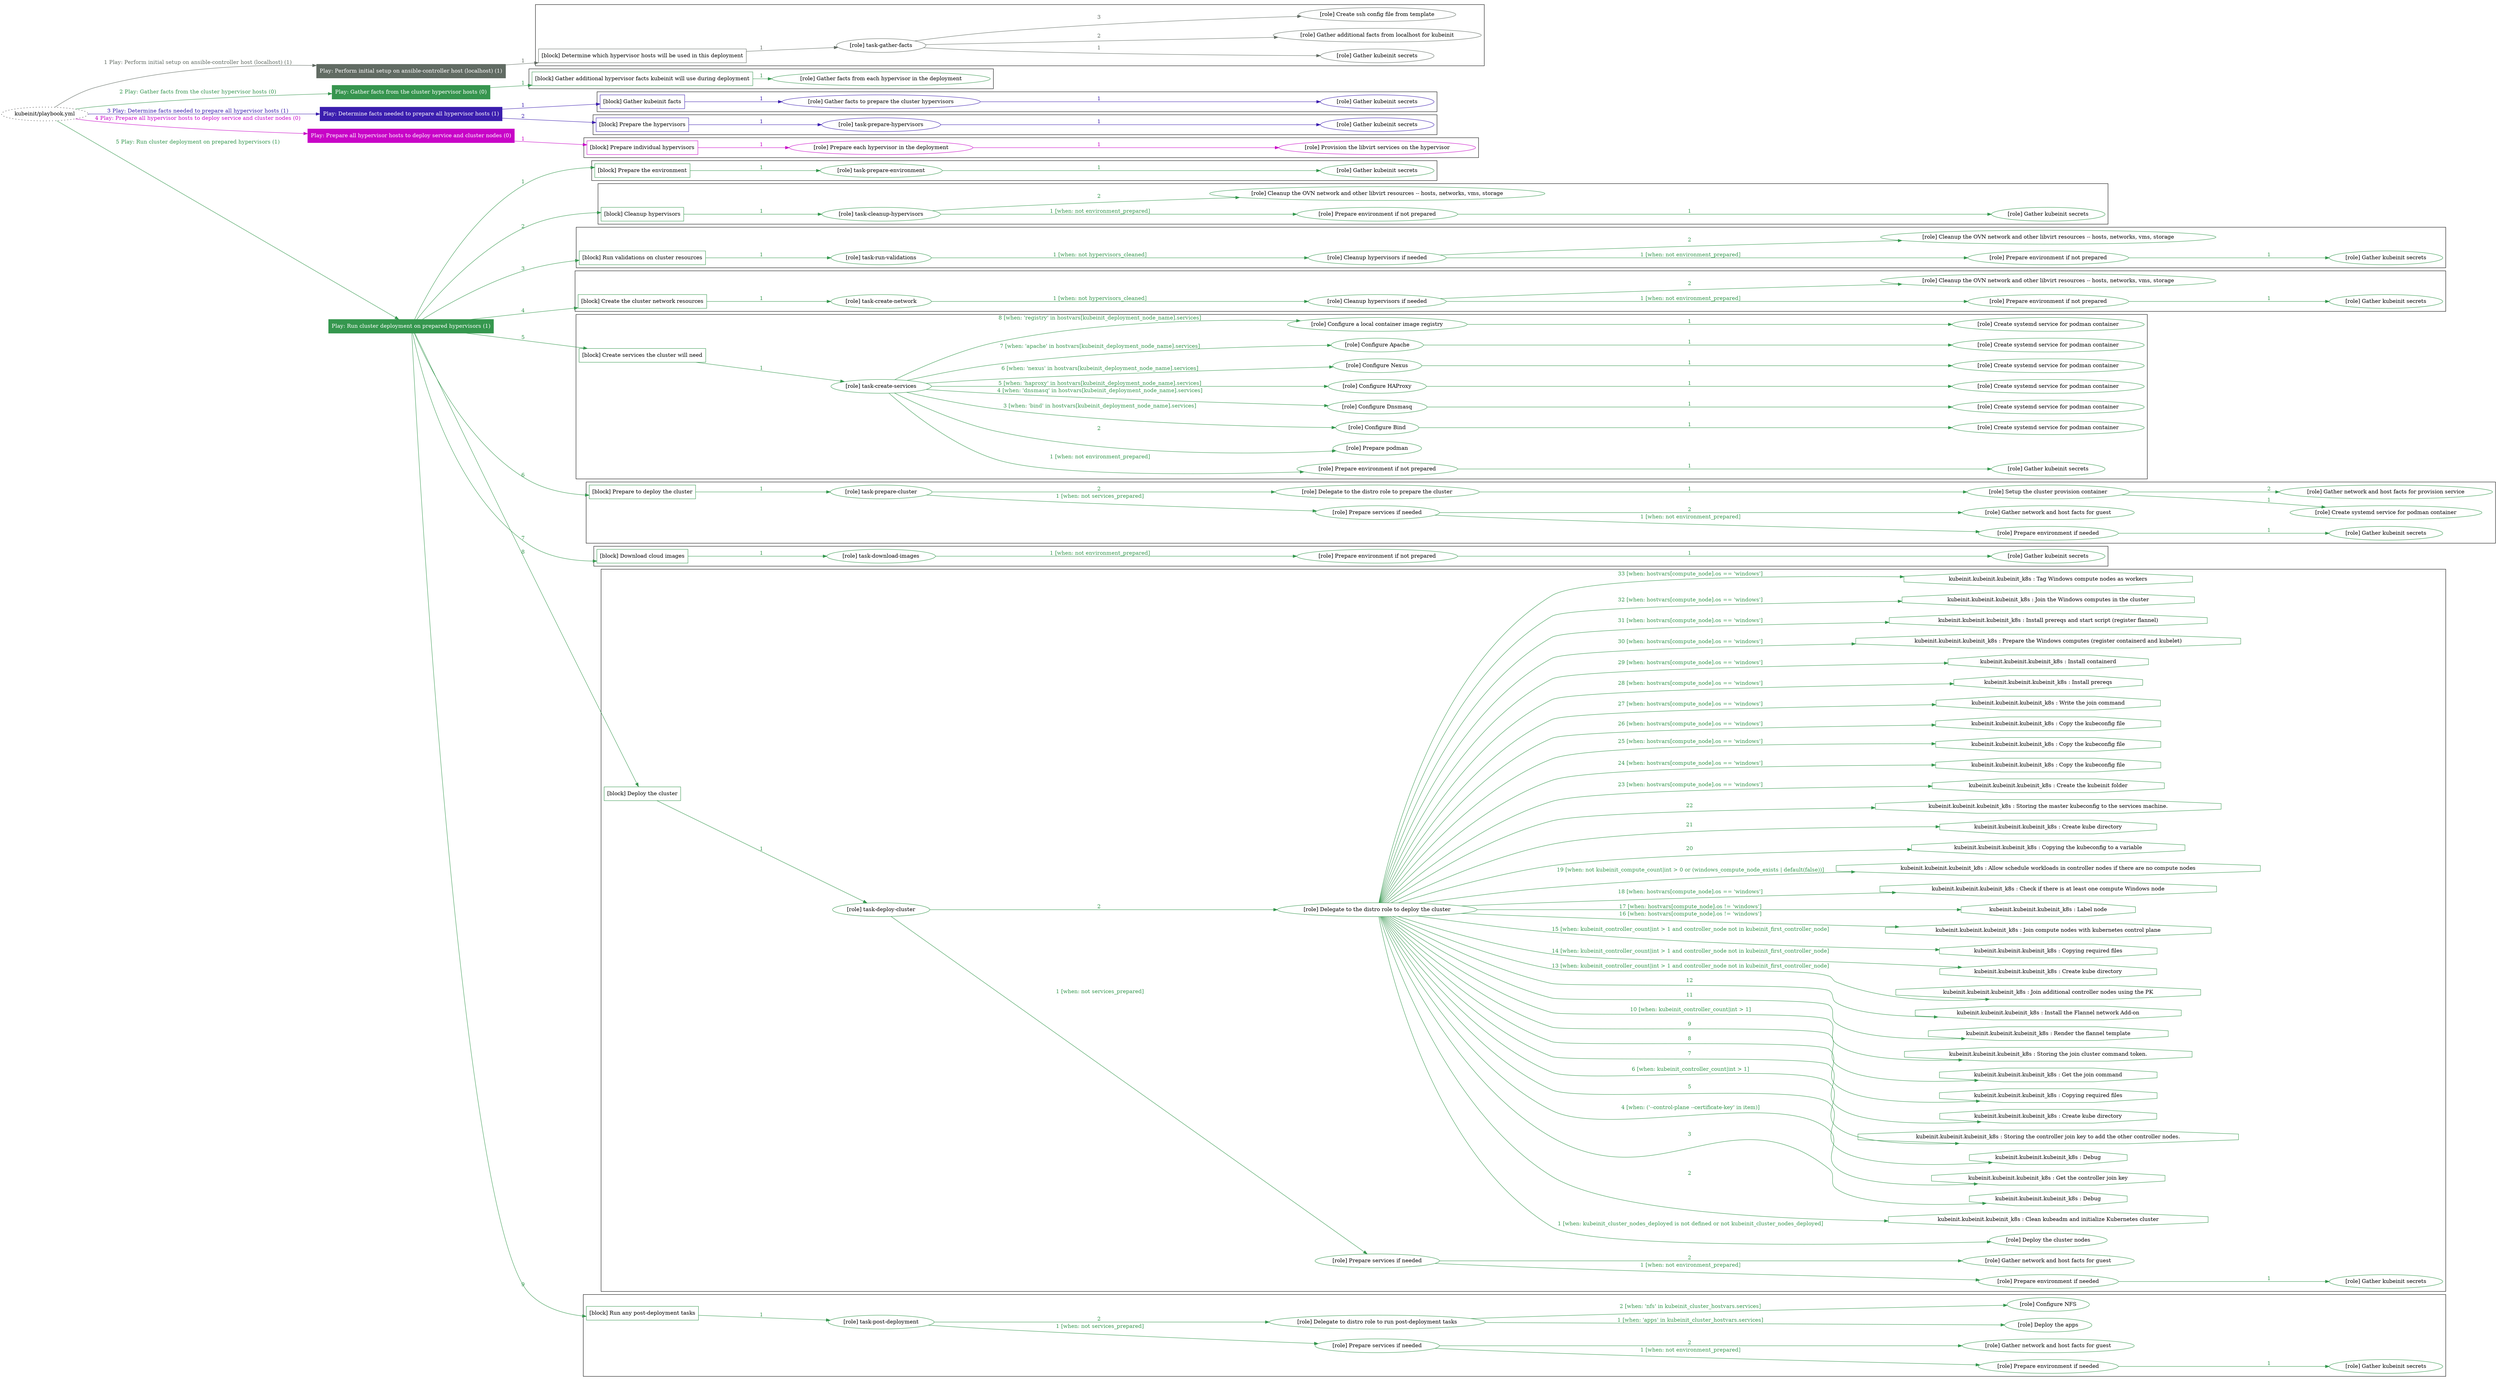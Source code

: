 digraph {
	graph [concentrate=true ordering=in rankdir=LR ratio=fill]
	edge [esep=5 sep=10]
	"kubeinit/playbook.yml" [URL="/home/runner/work/kubeinit/kubeinit/kubeinit/playbook.yml" id=playbook_f1e54c16 style=dotted]
	"kubeinit/playbook.yml" -> play_49fc3f76 [label="1 Play: Perform initial setup on ansible-controller host (localhost) (1)" color="#616b63" fontcolor="#616b63" id=edge_play_49fc3f76 labeltooltip="1 Play: Perform initial setup on ansible-controller host (localhost) (1)" tooltip="1 Play: Perform initial setup on ansible-controller host (localhost) (1)"]
	subgraph "Play: Perform initial setup on ansible-controller host (localhost) (1)" {
		play_49fc3f76 [label="Play: Perform initial setup on ansible-controller host (localhost) (1)" URL="/home/runner/work/kubeinit/kubeinit/kubeinit/playbook.yml" color="#616b63" fontcolor="#ffffff" id=play_49fc3f76 shape=box style=filled tooltip=localhost]
		play_49fc3f76 -> block_e963d283 [label=1 color="#616b63" fontcolor="#616b63" id=edge_block_e963d283 labeltooltip=1 tooltip=1]
		subgraph cluster_block_e963d283 {
			block_e963d283 [label="[block] Determine which hypervisor hosts will be used in this deployment" URL="/home/runner/work/kubeinit/kubeinit/kubeinit/playbook.yml" color="#616b63" id=block_e963d283 labeltooltip="Determine which hypervisor hosts will be used in this deployment" shape=box tooltip="Determine which hypervisor hosts will be used in this deployment"]
			block_e963d283 -> role_4a2a8f5f [label="1 " color="#616b63" fontcolor="#616b63" id=edge_role_4a2a8f5f labeltooltip="1 " tooltip="1 "]
			subgraph "task-gather-facts" {
				role_4a2a8f5f [label="[role] task-gather-facts" URL="/home/runner/work/kubeinit/kubeinit/kubeinit/playbook.yml" color="#616b63" id=role_4a2a8f5f tooltip="task-gather-facts"]
				role_4a2a8f5f -> role_13080d02 [label="1 " color="#616b63" fontcolor="#616b63" id=edge_role_13080d02 labeltooltip="1 " tooltip="1 "]
				subgraph "Gather kubeinit secrets" {
					role_13080d02 [label="[role] Gather kubeinit secrets" URL="/home/runner/.ansible/collections/ansible_collections/kubeinit/kubeinit/roles/kubeinit_prepare/tasks/build_hypervisors_group.yml" color="#616b63" id=role_13080d02 tooltip="Gather kubeinit secrets"]
				}
				role_4a2a8f5f -> role_13572a04 [label="2 " color="#616b63" fontcolor="#616b63" id=edge_role_13572a04 labeltooltip="2 " tooltip="2 "]
				subgraph "Gather additional facts from localhost for kubeinit" {
					role_13572a04 [label="[role] Gather additional facts from localhost for kubeinit" URL="/home/runner/.ansible/collections/ansible_collections/kubeinit/kubeinit/roles/kubeinit_prepare/tasks/build_hypervisors_group.yml" color="#616b63" id=role_13572a04 tooltip="Gather additional facts from localhost for kubeinit"]
				}
				role_4a2a8f5f -> role_537b5398 [label="3 " color="#616b63" fontcolor="#616b63" id=edge_role_537b5398 labeltooltip="3 " tooltip="3 "]
				subgraph "Create ssh config file from template" {
					role_537b5398 [label="[role] Create ssh config file from template" URL="/home/runner/.ansible/collections/ansible_collections/kubeinit/kubeinit/roles/kubeinit_prepare/tasks/build_hypervisors_group.yml" color="#616b63" id=role_537b5398 tooltip="Create ssh config file from template"]
				}
			}
		}
	}
	"kubeinit/playbook.yml" -> play_cf3715aa [label="2 Play: Gather facts from the cluster hypervisor hosts (0)" color="#37954f" fontcolor="#37954f" id=edge_play_cf3715aa labeltooltip="2 Play: Gather facts from the cluster hypervisor hosts (0)" tooltip="2 Play: Gather facts from the cluster hypervisor hosts (0)"]
	subgraph "Play: Gather facts from the cluster hypervisor hosts (0)" {
		play_cf3715aa [label="Play: Gather facts from the cluster hypervisor hosts (0)" URL="/home/runner/work/kubeinit/kubeinit/kubeinit/playbook.yml" color="#37954f" fontcolor="#ffffff" id=play_cf3715aa shape=box style=filled tooltip="Play: Gather facts from the cluster hypervisor hosts (0)"]
		play_cf3715aa -> block_cb22274d [label=1 color="#37954f" fontcolor="#37954f" id=edge_block_cb22274d labeltooltip=1 tooltip=1]
		subgraph cluster_block_cb22274d {
			block_cb22274d [label="[block] Gather additional hypervisor facts kubeinit will use during deployment" URL="/home/runner/work/kubeinit/kubeinit/kubeinit/playbook.yml" color="#37954f" id=block_cb22274d labeltooltip="Gather additional hypervisor facts kubeinit will use during deployment" shape=box tooltip="Gather additional hypervisor facts kubeinit will use during deployment"]
			block_cb22274d -> role_7e7ba6de [label="1 " color="#37954f" fontcolor="#37954f" id=edge_role_7e7ba6de labeltooltip="1 " tooltip="1 "]
			subgraph "Gather facts from each hypervisor in the deployment" {
				role_7e7ba6de [label="[role] Gather facts from each hypervisor in the deployment" URL="/home/runner/work/kubeinit/kubeinit/kubeinit/playbook.yml" color="#37954f" id=role_7e7ba6de tooltip="Gather facts from each hypervisor in the deployment"]
			}
		}
	}
	"kubeinit/playbook.yml" -> play_28c1bd35 [label="3 Play: Determine facts needed to prepare all hypervisor hosts (1)" color="#3b1eae" fontcolor="#3b1eae" id=edge_play_28c1bd35 labeltooltip="3 Play: Determine facts needed to prepare all hypervisor hosts (1)" tooltip="3 Play: Determine facts needed to prepare all hypervisor hosts (1)"]
	subgraph "Play: Determine facts needed to prepare all hypervisor hosts (1)" {
		play_28c1bd35 [label="Play: Determine facts needed to prepare all hypervisor hosts (1)" URL="/home/runner/work/kubeinit/kubeinit/kubeinit/playbook.yml" color="#3b1eae" fontcolor="#ffffff" id=play_28c1bd35 shape=box style=filled tooltip=localhost]
		play_28c1bd35 -> block_7b9f9b87 [label=1 color="#3b1eae" fontcolor="#3b1eae" id=edge_block_7b9f9b87 labeltooltip=1 tooltip=1]
		subgraph cluster_block_7b9f9b87 {
			block_7b9f9b87 [label="[block] Gather kubeinit facts" URL="/home/runner/work/kubeinit/kubeinit/kubeinit/playbook.yml" color="#3b1eae" id=block_7b9f9b87 labeltooltip="Gather kubeinit facts" shape=box tooltip="Gather kubeinit facts"]
			block_7b9f9b87 -> role_5f400909 [label="1 " color="#3b1eae" fontcolor="#3b1eae" id=edge_role_5f400909 labeltooltip="1 " tooltip="1 "]
			subgraph "Gather facts to prepare the cluster hypervisors" {
				role_5f400909 [label="[role] Gather facts to prepare the cluster hypervisors" URL="/home/runner/work/kubeinit/kubeinit/kubeinit/playbook.yml" color="#3b1eae" id=role_5f400909 tooltip="Gather facts to prepare the cluster hypervisors"]
				role_5f400909 -> role_87f092e5 [label="1 " color="#3b1eae" fontcolor="#3b1eae" id=edge_role_87f092e5 labeltooltip="1 " tooltip="1 "]
				subgraph "Gather kubeinit secrets" {
					role_87f092e5 [label="[role] Gather kubeinit secrets" URL="/home/runner/.ansible/collections/ansible_collections/kubeinit/kubeinit/roles/kubeinit_prepare/tasks/gather_kubeinit_facts.yml" color="#3b1eae" id=role_87f092e5 tooltip="Gather kubeinit secrets"]
				}
			}
		}
		play_28c1bd35 -> block_040f893a [label=2 color="#3b1eae" fontcolor="#3b1eae" id=edge_block_040f893a labeltooltip=2 tooltip=2]
		subgraph cluster_block_040f893a {
			block_040f893a [label="[block] Prepare the hypervisors" URL="/home/runner/work/kubeinit/kubeinit/kubeinit/playbook.yml" color="#3b1eae" id=block_040f893a labeltooltip="Prepare the hypervisors" shape=box tooltip="Prepare the hypervisors"]
			block_040f893a -> role_b1f4f9b4 [label="1 " color="#3b1eae" fontcolor="#3b1eae" id=edge_role_b1f4f9b4 labeltooltip="1 " tooltip="1 "]
			subgraph "task-prepare-hypervisors" {
				role_b1f4f9b4 [label="[role] task-prepare-hypervisors" URL="/home/runner/work/kubeinit/kubeinit/kubeinit/playbook.yml" color="#3b1eae" id=role_b1f4f9b4 tooltip="task-prepare-hypervisors"]
				role_b1f4f9b4 -> role_cacfab18 [label="1 " color="#3b1eae" fontcolor="#3b1eae" id=edge_role_cacfab18 labeltooltip="1 " tooltip="1 "]
				subgraph "Gather kubeinit secrets" {
					role_cacfab18 [label="[role] Gather kubeinit secrets" URL="/home/runner/.ansible/collections/ansible_collections/kubeinit/kubeinit/roles/kubeinit_prepare/tasks/gather_kubeinit_facts.yml" color="#3b1eae" id=role_cacfab18 tooltip="Gather kubeinit secrets"]
				}
			}
		}
	}
	"kubeinit/playbook.yml" -> play_484acde3 [label="4 Play: Prepare all hypervisor hosts to deploy service and cluster nodes (0)" color="#c804c7" fontcolor="#c804c7" id=edge_play_484acde3 labeltooltip="4 Play: Prepare all hypervisor hosts to deploy service and cluster nodes (0)" tooltip="4 Play: Prepare all hypervisor hosts to deploy service and cluster nodes (0)"]
	subgraph "Play: Prepare all hypervisor hosts to deploy service and cluster nodes (0)" {
		play_484acde3 [label="Play: Prepare all hypervisor hosts to deploy service and cluster nodes (0)" URL="/home/runner/work/kubeinit/kubeinit/kubeinit/playbook.yml" color="#c804c7" fontcolor="#ffffff" id=play_484acde3 shape=box style=filled tooltip="Play: Prepare all hypervisor hosts to deploy service and cluster nodes (0)"]
		play_484acde3 -> block_9d12bfce [label=1 color="#c804c7" fontcolor="#c804c7" id=edge_block_9d12bfce labeltooltip=1 tooltip=1]
		subgraph cluster_block_9d12bfce {
			block_9d12bfce [label="[block] Prepare individual hypervisors" URL="/home/runner/work/kubeinit/kubeinit/kubeinit/playbook.yml" color="#c804c7" id=block_9d12bfce labeltooltip="Prepare individual hypervisors" shape=box tooltip="Prepare individual hypervisors"]
			block_9d12bfce -> role_fe3edacf [label="1 " color="#c804c7" fontcolor="#c804c7" id=edge_role_fe3edacf labeltooltip="1 " tooltip="1 "]
			subgraph "Prepare each hypervisor in the deployment" {
				role_fe3edacf [label="[role] Prepare each hypervisor in the deployment" URL="/home/runner/work/kubeinit/kubeinit/kubeinit/playbook.yml" color="#c804c7" id=role_fe3edacf tooltip="Prepare each hypervisor in the deployment"]
				role_fe3edacf -> role_9b3f256e [label="1 " color="#c804c7" fontcolor="#c804c7" id=edge_role_9b3f256e labeltooltip="1 " tooltip="1 "]
				subgraph "Provision the libvirt services on the hypervisor" {
					role_9b3f256e [label="[role] Provision the libvirt services on the hypervisor" URL="/home/runner/.ansible/collections/ansible_collections/kubeinit/kubeinit/roles/kubeinit_prepare/tasks/prepare_hypervisor.yml" color="#c804c7" id=role_9b3f256e tooltip="Provision the libvirt services on the hypervisor"]
				}
			}
		}
	}
	"kubeinit/playbook.yml" -> play_465d6457 [label="5 Play: Run cluster deployment on prepared hypervisors (1)" color="#35974e" fontcolor="#35974e" id=edge_play_465d6457 labeltooltip="5 Play: Run cluster deployment on prepared hypervisors (1)" tooltip="5 Play: Run cluster deployment on prepared hypervisors (1)"]
	subgraph "Play: Run cluster deployment on prepared hypervisors (1)" {
		play_465d6457 [label="Play: Run cluster deployment on prepared hypervisors (1)" URL="/home/runner/work/kubeinit/kubeinit/kubeinit/playbook.yml" color="#35974e" fontcolor="#ffffff" id=play_465d6457 shape=box style=filled tooltip=localhost]
		play_465d6457 -> block_a984fa05 [label=1 color="#35974e" fontcolor="#35974e" id=edge_block_a984fa05 labeltooltip=1 tooltip=1]
		subgraph cluster_block_a984fa05 {
			block_a984fa05 [label="[block] Prepare the environment" URL="/home/runner/work/kubeinit/kubeinit/kubeinit/playbook.yml" color="#35974e" id=block_a984fa05 labeltooltip="Prepare the environment" shape=box tooltip="Prepare the environment"]
			block_a984fa05 -> role_2b31c588 [label="1 " color="#35974e" fontcolor="#35974e" id=edge_role_2b31c588 labeltooltip="1 " tooltip="1 "]
			subgraph "task-prepare-environment" {
				role_2b31c588 [label="[role] task-prepare-environment" URL="/home/runner/work/kubeinit/kubeinit/kubeinit/playbook.yml" color="#35974e" id=role_2b31c588 tooltip="task-prepare-environment"]
				role_2b31c588 -> role_2c5b89f8 [label="1 " color="#35974e" fontcolor="#35974e" id=edge_role_2c5b89f8 labeltooltip="1 " tooltip="1 "]
				subgraph "Gather kubeinit secrets" {
					role_2c5b89f8 [label="[role] Gather kubeinit secrets" URL="/home/runner/.ansible/collections/ansible_collections/kubeinit/kubeinit/roles/kubeinit_prepare/tasks/gather_kubeinit_facts.yml" color="#35974e" id=role_2c5b89f8 tooltip="Gather kubeinit secrets"]
				}
			}
		}
		play_465d6457 -> block_fa5e9e1e [label=2 color="#35974e" fontcolor="#35974e" id=edge_block_fa5e9e1e labeltooltip=2 tooltip=2]
		subgraph cluster_block_fa5e9e1e {
			block_fa5e9e1e [label="[block] Cleanup hypervisors" URL="/home/runner/work/kubeinit/kubeinit/kubeinit/playbook.yml" color="#35974e" id=block_fa5e9e1e labeltooltip="Cleanup hypervisors" shape=box tooltip="Cleanup hypervisors"]
			block_fa5e9e1e -> role_f66c4086 [label="1 " color="#35974e" fontcolor="#35974e" id=edge_role_f66c4086 labeltooltip="1 " tooltip="1 "]
			subgraph "task-cleanup-hypervisors" {
				role_f66c4086 [label="[role] task-cleanup-hypervisors" URL="/home/runner/work/kubeinit/kubeinit/kubeinit/playbook.yml" color="#35974e" id=role_f66c4086 tooltip="task-cleanup-hypervisors"]
				role_f66c4086 -> role_7dfbd0bc [label="1 [when: not environment_prepared]" color="#35974e" fontcolor="#35974e" id=edge_role_7dfbd0bc labeltooltip="1 [when: not environment_prepared]" tooltip="1 [when: not environment_prepared]"]
				subgraph "Prepare environment if not prepared" {
					role_7dfbd0bc [label="[role] Prepare environment if not prepared" URL="/home/runner/.ansible/collections/ansible_collections/kubeinit/kubeinit/roles/kubeinit_prepare/tasks/cleanup_hypervisors.yml" color="#35974e" id=role_7dfbd0bc tooltip="Prepare environment if not prepared"]
					role_7dfbd0bc -> role_79e2b91a [label="1 " color="#35974e" fontcolor="#35974e" id=edge_role_79e2b91a labeltooltip="1 " tooltip="1 "]
					subgraph "Gather kubeinit secrets" {
						role_79e2b91a [label="[role] Gather kubeinit secrets" URL="/home/runner/.ansible/collections/ansible_collections/kubeinit/kubeinit/roles/kubeinit_prepare/tasks/gather_kubeinit_facts.yml" color="#35974e" id=role_79e2b91a tooltip="Gather kubeinit secrets"]
					}
				}
				role_f66c4086 -> role_0e62dff1 [label="2 " color="#35974e" fontcolor="#35974e" id=edge_role_0e62dff1 labeltooltip="2 " tooltip="2 "]
				subgraph "Cleanup the OVN network and other libvirt resources -- hosts, networks, vms, storage" {
					role_0e62dff1 [label="[role] Cleanup the OVN network and other libvirt resources -- hosts, networks, vms, storage" URL="/home/runner/.ansible/collections/ansible_collections/kubeinit/kubeinit/roles/kubeinit_prepare/tasks/cleanup_hypervisors.yml" color="#35974e" id=role_0e62dff1 tooltip="Cleanup the OVN network and other libvirt resources -- hosts, networks, vms, storage"]
				}
			}
		}
		play_465d6457 -> block_8df4c30b [label=3 color="#35974e" fontcolor="#35974e" id=edge_block_8df4c30b labeltooltip=3 tooltip=3]
		subgraph cluster_block_8df4c30b {
			block_8df4c30b [label="[block] Run validations on cluster resources" URL="/home/runner/work/kubeinit/kubeinit/kubeinit/playbook.yml" color="#35974e" id=block_8df4c30b labeltooltip="Run validations on cluster resources" shape=box tooltip="Run validations on cluster resources"]
			block_8df4c30b -> role_af67a5eb [label="1 " color="#35974e" fontcolor="#35974e" id=edge_role_af67a5eb labeltooltip="1 " tooltip="1 "]
			subgraph "task-run-validations" {
				role_af67a5eb [label="[role] task-run-validations" URL="/home/runner/work/kubeinit/kubeinit/kubeinit/playbook.yml" color="#35974e" id=role_af67a5eb tooltip="task-run-validations"]
				role_af67a5eb -> role_772d6545 [label="1 [when: not hypervisors_cleaned]" color="#35974e" fontcolor="#35974e" id=edge_role_772d6545 labeltooltip="1 [when: not hypervisors_cleaned]" tooltip="1 [when: not hypervisors_cleaned]"]
				subgraph "Cleanup hypervisors if needed" {
					role_772d6545 [label="[role] Cleanup hypervisors if needed" URL="/home/runner/.ansible/collections/ansible_collections/kubeinit/kubeinit/roles/kubeinit_validations/tasks/main.yml" color="#35974e" id=role_772d6545 tooltip="Cleanup hypervisors if needed"]
					role_772d6545 -> role_398cc441 [label="1 [when: not environment_prepared]" color="#35974e" fontcolor="#35974e" id=edge_role_398cc441 labeltooltip="1 [when: not environment_prepared]" tooltip="1 [when: not environment_prepared]"]
					subgraph "Prepare environment if not prepared" {
						role_398cc441 [label="[role] Prepare environment if not prepared" URL="/home/runner/.ansible/collections/ansible_collections/kubeinit/kubeinit/roles/kubeinit_prepare/tasks/cleanup_hypervisors.yml" color="#35974e" id=role_398cc441 tooltip="Prepare environment if not prepared"]
						role_398cc441 -> role_8c0800df [label="1 " color="#35974e" fontcolor="#35974e" id=edge_role_8c0800df labeltooltip="1 " tooltip="1 "]
						subgraph "Gather kubeinit secrets" {
							role_8c0800df [label="[role] Gather kubeinit secrets" URL="/home/runner/.ansible/collections/ansible_collections/kubeinit/kubeinit/roles/kubeinit_prepare/tasks/gather_kubeinit_facts.yml" color="#35974e" id=role_8c0800df tooltip="Gather kubeinit secrets"]
						}
					}
					role_772d6545 -> role_d554f14f [label="2 " color="#35974e" fontcolor="#35974e" id=edge_role_d554f14f labeltooltip="2 " tooltip="2 "]
					subgraph "Cleanup the OVN network and other libvirt resources -- hosts, networks, vms, storage" {
						role_d554f14f [label="[role] Cleanup the OVN network and other libvirt resources -- hosts, networks, vms, storage" URL="/home/runner/.ansible/collections/ansible_collections/kubeinit/kubeinit/roles/kubeinit_prepare/tasks/cleanup_hypervisors.yml" color="#35974e" id=role_d554f14f tooltip="Cleanup the OVN network and other libvirt resources -- hosts, networks, vms, storage"]
					}
				}
			}
		}
		play_465d6457 -> block_4cc210c4 [label=4 color="#35974e" fontcolor="#35974e" id=edge_block_4cc210c4 labeltooltip=4 tooltip=4]
		subgraph cluster_block_4cc210c4 {
			block_4cc210c4 [label="[block] Create the cluster network resources" URL="/home/runner/work/kubeinit/kubeinit/kubeinit/playbook.yml" color="#35974e" id=block_4cc210c4 labeltooltip="Create the cluster network resources" shape=box tooltip="Create the cluster network resources"]
			block_4cc210c4 -> role_965f4513 [label="1 " color="#35974e" fontcolor="#35974e" id=edge_role_965f4513 labeltooltip="1 " tooltip="1 "]
			subgraph "task-create-network" {
				role_965f4513 [label="[role] task-create-network" URL="/home/runner/work/kubeinit/kubeinit/kubeinit/playbook.yml" color="#35974e" id=role_965f4513 tooltip="task-create-network"]
				role_965f4513 -> role_f4a2612d [label="1 [when: not hypervisors_cleaned]" color="#35974e" fontcolor="#35974e" id=edge_role_f4a2612d labeltooltip="1 [when: not hypervisors_cleaned]" tooltip="1 [when: not hypervisors_cleaned]"]
				subgraph "Cleanup hypervisors if needed" {
					role_f4a2612d [label="[role] Cleanup hypervisors if needed" URL="/home/runner/.ansible/collections/ansible_collections/kubeinit/kubeinit/roles/kubeinit_libvirt/tasks/create_network.yml" color="#35974e" id=role_f4a2612d tooltip="Cleanup hypervisors if needed"]
					role_f4a2612d -> role_0deef447 [label="1 [when: not environment_prepared]" color="#35974e" fontcolor="#35974e" id=edge_role_0deef447 labeltooltip="1 [when: not environment_prepared]" tooltip="1 [when: not environment_prepared]"]
					subgraph "Prepare environment if not prepared" {
						role_0deef447 [label="[role] Prepare environment if not prepared" URL="/home/runner/.ansible/collections/ansible_collections/kubeinit/kubeinit/roles/kubeinit_prepare/tasks/cleanup_hypervisors.yml" color="#35974e" id=role_0deef447 tooltip="Prepare environment if not prepared"]
						role_0deef447 -> role_30d06bc5 [label="1 " color="#35974e" fontcolor="#35974e" id=edge_role_30d06bc5 labeltooltip="1 " tooltip="1 "]
						subgraph "Gather kubeinit secrets" {
							role_30d06bc5 [label="[role] Gather kubeinit secrets" URL="/home/runner/.ansible/collections/ansible_collections/kubeinit/kubeinit/roles/kubeinit_prepare/tasks/gather_kubeinit_facts.yml" color="#35974e" id=role_30d06bc5 tooltip="Gather kubeinit secrets"]
						}
					}
					role_f4a2612d -> role_1124da35 [label="2 " color="#35974e" fontcolor="#35974e" id=edge_role_1124da35 labeltooltip="2 " tooltip="2 "]
					subgraph "Cleanup the OVN network and other libvirt resources -- hosts, networks, vms, storage" {
						role_1124da35 [label="[role] Cleanup the OVN network and other libvirt resources -- hosts, networks, vms, storage" URL="/home/runner/.ansible/collections/ansible_collections/kubeinit/kubeinit/roles/kubeinit_prepare/tasks/cleanup_hypervisors.yml" color="#35974e" id=role_1124da35 tooltip="Cleanup the OVN network and other libvirt resources -- hosts, networks, vms, storage"]
					}
				}
			}
		}
		play_465d6457 -> block_991da477 [label=5 color="#35974e" fontcolor="#35974e" id=edge_block_991da477 labeltooltip=5 tooltip=5]
		subgraph cluster_block_991da477 {
			block_991da477 [label="[block] Create services the cluster will need" URL="/home/runner/work/kubeinit/kubeinit/kubeinit/playbook.yml" color="#35974e" id=block_991da477 labeltooltip="Create services the cluster will need" shape=box tooltip="Create services the cluster will need"]
			block_991da477 -> role_a2c10a57 [label="1 " color="#35974e" fontcolor="#35974e" id=edge_role_a2c10a57 labeltooltip="1 " tooltip="1 "]
			subgraph "task-create-services" {
				role_a2c10a57 [label="[role] task-create-services" URL="/home/runner/work/kubeinit/kubeinit/kubeinit/playbook.yml" color="#35974e" id=role_a2c10a57 tooltip="task-create-services"]
				role_a2c10a57 -> role_efe642a9 [label="1 [when: not environment_prepared]" color="#35974e" fontcolor="#35974e" id=edge_role_efe642a9 labeltooltip="1 [when: not environment_prepared]" tooltip="1 [when: not environment_prepared]"]
				subgraph "Prepare environment if not prepared" {
					role_efe642a9 [label="[role] Prepare environment if not prepared" URL="/home/runner/.ansible/collections/ansible_collections/kubeinit/kubeinit/roles/kubeinit_services/tasks/main.yml" color="#35974e" id=role_efe642a9 tooltip="Prepare environment if not prepared"]
					role_efe642a9 -> role_e3677b09 [label="1 " color="#35974e" fontcolor="#35974e" id=edge_role_e3677b09 labeltooltip="1 " tooltip="1 "]
					subgraph "Gather kubeinit secrets" {
						role_e3677b09 [label="[role] Gather kubeinit secrets" URL="/home/runner/.ansible/collections/ansible_collections/kubeinit/kubeinit/roles/kubeinit_prepare/tasks/gather_kubeinit_facts.yml" color="#35974e" id=role_e3677b09 tooltip="Gather kubeinit secrets"]
					}
				}
				role_a2c10a57 -> role_e1bca21d [label="2 " color="#35974e" fontcolor="#35974e" id=edge_role_e1bca21d labeltooltip="2 " tooltip="2 "]
				subgraph "Prepare podman" {
					role_e1bca21d [label="[role] Prepare podman" URL="/home/runner/.ansible/collections/ansible_collections/kubeinit/kubeinit/roles/kubeinit_services/tasks/00_create_service_pod.yml" color="#35974e" id=role_e1bca21d tooltip="Prepare podman"]
				}
				role_a2c10a57 -> role_67881a53 [label="3 [when: 'bind' in hostvars[kubeinit_deployment_node_name].services]" color="#35974e" fontcolor="#35974e" id=edge_role_67881a53 labeltooltip="3 [when: 'bind' in hostvars[kubeinit_deployment_node_name].services]" tooltip="3 [when: 'bind' in hostvars[kubeinit_deployment_node_name].services]"]
				subgraph "Configure Bind" {
					role_67881a53 [label="[role] Configure Bind" URL="/home/runner/.ansible/collections/ansible_collections/kubeinit/kubeinit/roles/kubeinit_services/tasks/start_services_containers.yml" color="#35974e" id=role_67881a53 tooltip="Configure Bind"]
					role_67881a53 -> role_b01c8d35 [label="1 " color="#35974e" fontcolor="#35974e" id=edge_role_b01c8d35 labeltooltip="1 " tooltip="1 "]
					subgraph "Create systemd service for podman container" {
						role_b01c8d35 [label="[role] Create systemd service for podman container" URL="/home/runner/.ansible/collections/ansible_collections/kubeinit/kubeinit/roles/kubeinit_bind/tasks/main.yml" color="#35974e" id=role_b01c8d35 tooltip="Create systemd service for podman container"]
					}
				}
				role_a2c10a57 -> role_4f18c212 [label="4 [when: 'dnsmasq' in hostvars[kubeinit_deployment_node_name].services]" color="#35974e" fontcolor="#35974e" id=edge_role_4f18c212 labeltooltip="4 [when: 'dnsmasq' in hostvars[kubeinit_deployment_node_name].services]" tooltip="4 [when: 'dnsmasq' in hostvars[kubeinit_deployment_node_name].services]"]
				subgraph "Configure Dnsmasq" {
					role_4f18c212 [label="[role] Configure Dnsmasq" URL="/home/runner/.ansible/collections/ansible_collections/kubeinit/kubeinit/roles/kubeinit_services/tasks/start_services_containers.yml" color="#35974e" id=role_4f18c212 tooltip="Configure Dnsmasq"]
					role_4f18c212 -> role_da6011b2 [label="1 " color="#35974e" fontcolor="#35974e" id=edge_role_da6011b2 labeltooltip="1 " tooltip="1 "]
					subgraph "Create systemd service for podman container" {
						role_da6011b2 [label="[role] Create systemd service for podman container" URL="/home/runner/.ansible/collections/ansible_collections/kubeinit/kubeinit/roles/kubeinit_dnsmasq/tasks/main.yml" color="#35974e" id=role_da6011b2 tooltip="Create systemd service for podman container"]
					}
				}
				role_a2c10a57 -> role_9a5ff7a1 [label="5 [when: 'haproxy' in hostvars[kubeinit_deployment_node_name].services]" color="#35974e" fontcolor="#35974e" id=edge_role_9a5ff7a1 labeltooltip="5 [when: 'haproxy' in hostvars[kubeinit_deployment_node_name].services]" tooltip="5 [when: 'haproxy' in hostvars[kubeinit_deployment_node_name].services]"]
				subgraph "Configure HAProxy" {
					role_9a5ff7a1 [label="[role] Configure HAProxy" URL="/home/runner/.ansible/collections/ansible_collections/kubeinit/kubeinit/roles/kubeinit_services/tasks/start_services_containers.yml" color="#35974e" id=role_9a5ff7a1 tooltip="Configure HAProxy"]
					role_9a5ff7a1 -> role_02e10f4d [label="1 " color="#35974e" fontcolor="#35974e" id=edge_role_02e10f4d labeltooltip="1 " tooltip="1 "]
					subgraph "Create systemd service for podman container" {
						role_02e10f4d [label="[role] Create systemd service for podman container" URL="/home/runner/.ansible/collections/ansible_collections/kubeinit/kubeinit/roles/kubeinit_haproxy/tasks/main.yml" color="#35974e" id=role_02e10f4d tooltip="Create systemd service for podman container"]
					}
				}
				role_a2c10a57 -> role_493943c9 [label="6 [when: 'nexus' in hostvars[kubeinit_deployment_node_name].services]" color="#35974e" fontcolor="#35974e" id=edge_role_493943c9 labeltooltip="6 [when: 'nexus' in hostvars[kubeinit_deployment_node_name].services]" tooltip="6 [when: 'nexus' in hostvars[kubeinit_deployment_node_name].services]"]
				subgraph "Configure Nexus" {
					role_493943c9 [label="[role] Configure Nexus" URL="/home/runner/.ansible/collections/ansible_collections/kubeinit/kubeinit/roles/kubeinit_services/tasks/start_services_containers.yml" color="#35974e" id=role_493943c9 tooltip="Configure Nexus"]
					role_493943c9 -> role_ac410981 [label="1 " color="#35974e" fontcolor="#35974e" id=edge_role_ac410981 labeltooltip="1 " tooltip="1 "]
					subgraph "Create systemd service for podman container" {
						role_ac410981 [label="[role] Create systemd service for podman container" URL="/home/runner/.ansible/collections/ansible_collections/kubeinit/kubeinit/roles/kubeinit_nexus/tasks/main.yml" color="#35974e" id=role_ac410981 tooltip="Create systemd service for podman container"]
					}
				}
				role_a2c10a57 -> role_be10e1da [label="7 [when: 'apache' in hostvars[kubeinit_deployment_node_name].services]" color="#35974e" fontcolor="#35974e" id=edge_role_be10e1da labeltooltip="7 [when: 'apache' in hostvars[kubeinit_deployment_node_name].services]" tooltip="7 [when: 'apache' in hostvars[kubeinit_deployment_node_name].services]"]
				subgraph "Configure Apache" {
					role_be10e1da [label="[role] Configure Apache" URL="/home/runner/.ansible/collections/ansible_collections/kubeinit/kubeinit/roles/kubeinit_services/tasks/start_services_containers.yml" color="#35974e" id=role_be10e1da tooltip="Configure Apache"]
					role_be10e1da -> role_b10c1ff6 [label="1 " color="#35974e" fontcolor="#35974e" id=edge_role_b10c1ff6 labeltooltip="1 " tooltip="1 "]
					subgraph "Create systemd service for podman container" {
						role_b10c1ff6 [label="[role] Create systemd service for podman container" URL="/home/runner/.ansible/collections/ansible_collections/kubeinit/kubeinit/roles/kubeinit_apache/tasks/main.yml" color="#35974e" id=role_b10c1ff6 tooltip="Create systemd service for podman container"]
					}
				}
				role_a2c10a57 -> role_b055bfd6 [label="8 [when: 'registry' in hostvars[kubeinit_deployment_node_name].services]" color="#35974e" fontcolor="#35974e" id=edge_role_b055bfd6 labeltooltip="8 [when: 'registry' in hostvars[kubeinit_deployment_node_name].services]" tooltip="8 [when: 'registry' in hostvars[kubeinit_deployment_node_name].services]"]
				subgraph "Configure a local container image registry" {
					role_b055bfd6 [label="[role] Configure a local container image registry" URL="/home/runner/.ansible/collections/ansible_collections/kubeinit/kubeinit/roles/kubeinit_services/tasks/start_services_containers.yml" color="#35974e" id=role_b055bfd6 tooltip="Configure a local container image registry"]
					role_b055bfd6 -> role_00f7256b [label="1 " color="#35974e" fontcolor="#35974e" id=edge_role_00f7256b labeltooltip="1 " tooltip="1 "]
					subgraph "Create systemd service for podman container" {
						role_00f7256b [label="[role] Create systemd service for podman container" URL="/home/runner/.ansible/collections/ansible_collections/kubeinit/kubeinit/roles/kubeinit_registry/tasks/main.yml" color="#35974e" id=role_00f7256b tooltip="Create systemd service for podman container"]
					}
				}
			}
		}
		play_465d6457 -> block_96015cf4 [label=6 color="#35974e" fontcolor="#35974e" id=edge_block_96015cf4 labeltooltip=6 tooltip=6]
		subgraph cluster_block_96015cf4 {
			block_96015cf4 [label="[block] Prepare to deploy the cluster" URL="/home/runner/work/kubeinit/kubeinit/kubeinit/playbook.yml" color="#35974e" id=block_96015cf4 labeltooltip="Prepare to deploy the cluster" shape=box tooltip="Prepare to deploy the cluster"]
			block_96015cf4 -> role_a1d5999a [label="1 " color="#35974e" fontcolor="#35974e" id=edge_role_a1d5999a labeltooltip="1 " tooltip="1 "]
			subgraph "task-prepare-cluster" {
				role_a1d5999a [label="[role] task-prepare-cluster" URL="/home/runner/work/kubeinit/kubeinit/kubeinit/playbook.yml" color="#35974e" id=role_a1d5999a tooltip="task-prepare-cluster"]
				role_a1d5999a -> role_4912cce8 [label="1 [when: not services_prepared]" color="#35974e" fontcolor="#35974e" id=edge_role_4912cce8 labeltooltip="1 [when: not services_prepared]" tooltip="1 [when: not services_prepared]"]
				subgraph "Prepare services if needed" {
					role_4912cce8 [label="[role] Prepare services if needed" URL="/home/runner/.ansible/collections/ansible_collections/kubeinit/kubeinit/roles/kubeinit_prepare/tasks/prepare_cluster.yml" color="#35974e" id=role_4912cce8 tooltip="Prepare services if needed"]
					role_4912cce8 -> role_832ab585 [label="1 [when: not environment_prepared]" color="#35974e" fontcolor="#35974e" id=edge_role_832ab585 labeltooltip="1 [when: not environment_prepared]" tooltip="1 [when: not environment_prepared]"]
					subgraph "Prepare environment if needed" {
						role_832ab585 [label="[role] Prepare environment if needed" URL="/home/runner/.ansible/collections/ansible_collections/kubeinit/kubeinit/roles/kubeinit_services/tasks/prepare_services.yml" color="#35974e" id=role_832ab585 tooltip="Prepare environment if needed"]
						role_832ab585 -> role_b6ca7068 [label="1 " color="#35974e" fontcolor="#35974e" id=edge_role_b6ca7068 labeltooltip="1 " tooltip="1 "]
						subgraph "Gather kubeinit secrets" {
							role_b6ca7068 [label="[role] Gather kubeinit secrets" URL="/home/runner/.ansible/collections/ansible_collections/kubeinit/kubeinit/roles/kubeinit_prepare/tasks/gather_kubeinit_facts.yml" color="#35974e" id=role_b6ca7068 tooltip="Gather kubeinit secrets"]
						}
					}
					role_4912cce8 -> role_77a68782 [label="2 " color="#35974e" fontcolor="#35974e" id=edge_role_77a68782 labeltooltip="2 " tooltip="2 "]
					subgraph "Gather network and host facts for guest" {
						role_77a68782 [label="[role] Gather network and host facts for guest" URL="/home/runner/.ansible/collections/ansible_collections/kubeinit/kubeinit/roles/kubeinit_services/tasks/prepare_services.yml" color="#35974e" id=role_77a68782 tooltip="Gather network and host facts for guest"]
					}
				}
				role_a1d5999a -> role_8dbc1113 [label="2 " color="#35974e" fontcolor="#35974e" id=edge_role_8dbc1113 labeltooltip="2 " tooltip="2 "]
				subgraph "Delegate to the distro role to prepare the cluster" {
					role_8dbc1113 [label="[role] Delegate to the distro role to prepare the cluster" URL="/home/runner/.ansible/collections/ansible_collections/kubeinit/kubeinit/roles/kubeinit_prepare/tasks/prepare_cluster.yml" color="#35974e" id=role_8dbc1113 tooltip="Delegate to the distro role to prepare the cluster"]
					role_8dbc1113 -> role_d31434da [label="1 " color="#35974e" fontcolor="#35974e" id=edge_role_d31434da labeltooltip="1 " tooltip="1 "]
					subgraph "Setup the cluster provision container" {
						role_d31434da [label="[role] Setup the cluster provision container" URL="/home/runner/.ansible/collections/ansible_collections/kubeinit/kubeinit/roles/kubeinit_k8s/tasks/prepare_cluster.yml" color="#35974e" id=role_d31434da tooltip="Setup the cluster provision container"]
						role_d31434da -> role_6c1525ce [label="1 " color="#35974e" fontcolor="#35974e" id=edge_role_6c1525ce labeltooltip="1 " tooltip="1 "]
						subgraph "Create systemd service for podman container" {
							role_6c1525ce [label="[role] Create systemd service for podman container" URL="/home/runner/.ansible/collections/ansible_collections/kubeinit/kubeinit/roles/kubeinit_services/tasks/create_provision_container.yml" color="#35974e" id=role_6c1525ce tooltip="Create systemd service for podman container"]
						}
						role_d31434da -> role_6ee97b28 [label="2 " color="#35974e" fontcolor="#35974e" id=edge_role_6ee97b28 labeltooltip="2 " tooltip="2 "]
						subgraph "Gather network and host facts for provision service" {
							role_6ee97b28 [label="[role] Gather network and host facts for provision service" URL="/home/runner/.ansible/collections/ansible_collections/kubeinit/kubeinit/roles/kubeinit_services/tasks/create_provision_container.yml" color="#35974e" id=role_6ee97b28 tooltip="Gather network and host facts for provision service"]
						}
					}
				}
			}
		}
		play_465d6457 -> block_fa30b427 [label=7 color="#35974e" fontcolor="#35974e" id=edge_block_fa30b427 labeltooltip=7 tooltip=7]
		subgraph cluster_block_fa30b427 {
			block_fa30b427 [label="[block] Download cloud images" URL="/home/runner/work/kubeinit/kubeinit/kubeinit/playbook.yml" color="#35974e" id=block_fa30b427 labeltooltip="Download cloud images" shape=box tooltip="Download cloud images"]
			block_fa30b427 -> role_fd429f63 [label="1 " color="#35974e" fontcolor="#35974e" id=edge_role_fd429f63 labeltooltip="1 " tooltip="1 "]
			subgraph "task-download-images" {
				role_fd429f63 [label="[role] task-download-images" URL="/home/runner/work/kubeinit/kubeinit/kubeinit/playbook.yml" color="#35974e" id=role_fd429f63 tooltip="task-download-images"]
				role_fd429f63 -> role_7ccf8102 [label="1 [when: not environment_prepared]" color="#35974e" fontcolor="#35974e" id=edge_role_7ccf8102 labeltooltip="1 [when: not environment_prepared]" tooltip="1 [when: not environment_prepared]"]
				subgraph "Prepare environment if not prepared" {
					role_7ccf8102 [label="[role] Prepare environment if not prepared" URL="/home/runner/.ansible/collections/ansible_collections/kubeinit/kubeinit/roles/kubeinit_libvirt/tasks/download_cloud_images.yml" color="#35974e" id=role_7ccf8102 tooltip="Prepare environment if not prepared"]
					role_7ccf8102 -> role_e5265431 [label="1 " color="#35974e" fontcolor="#35974e" id=edge_role_e5265431 labeltooltip="1 " tooltip="1 "]
					subgraph "Gather kubeinit secrets" {
						role_e5265431 [label="[role] Gather kubeinit secrets" URL="/home/runner/.ansible/collections/ansible_collections/kubeinit/kubeinit/roles/kubeinit_prepare/tasks/gather_kubeinit_facts.yml" color="#35974e" id=role_e5265431 tooltip="Gather kubeinit secrets"]
					}
				}
			}
		}
		play_465d6457 -> block_e19dd4dc [label=8 color="#35974e" fontcolor="#35974e" id=edge_block_e19dd4dc labeltooltip=8 tooltip=8]
		subgraph cluster_block_e19dd4dc {
			block_e19dd4dc [label="[block] Deploy the cluster" URL="/home/runner/work/kubeinit/kubeinit/kubeinit/playbook.yml" color="#35974e" id=block_e19dd4dc labeltooltip="Deploy the cluster" shape=box tooltip="Deploy the cluster"]
			block_e19dd4dc -> role_6646e4bb [label="1 " color="#35974e" fontcolor="#35974e" id=edge_role_6646e4bb labeltooltip="1 " tooltip="1 "]
			subgraph "task-deploy-cluster" {
				role_6646e4bb [label="[role] task-deploy-cluster" URL="/home/runner/work/kubeinit/kubeinit/kubeinit/playbook.yml" color="#35974e" id=role_6646e4bb tooltip="task-deploy-cluster"]
				role_6646e4bb -> role_a4106586 [label="1 [when: not services_prepared]" color="#35974e" fontcolor="#35974e" id=edge_role_a4106586 labeltooltip="1 [when: not services_prepared]" tooltip="1 [when: not services_prepared]"]
				subgraph "Prepare services if needed" {
					role_a4106586 [label="[role] Prepare services if needed" URL="/home/runner/.ansible/collections/ansible_collections/kubeinit/kubeinit/roles/kubeinit_prepare/tasks/deploy_cluster.yml" color="#35974e" id=role_a4106586 tooltip="Prepare services if needed"]
					role_a4106586 -> role_af86d735 [label="1 [when: not environment_prepared]" color="#35974e" fontcolor="#35974e" id=edge_role_af86d735 labeltooltip="1 [when: not environment_prepared]" tooltip="1 [when: not environment_prepared]"]
					subgraph "Prepare environment if needed" {
						role_af86d735 [label="[role] Prepare environment if needed" URL="/home/runner/.ansible/collections/ansible_collections/kubeinit/kubeinit/roles/kubeinit_services/tasks/prepare_services.yml" color="#35974e" id=role_af86d735 tooltip="Prepare environment if needed"]
						role_af86d735 -> role_dd2870dc [label="1 " color="#35974e" fontcolor="#35974e" id=edge_role_dd2870dc labeltooltip="1 " tooltip="1 "]
						subgraph "Gather kubeinit secrets" {
							role_dd2870dc [label="[role] Gather kubeinit secrets" URL="/home/runner/.ansible/collections/ansible_collections/kubeinit/kubeinit/roles/kubeinit_prepare/tasks/gather_kubeinit_facts.yml" color="#35974e" id=role_dd2870dc tooltip="Gather kubeinit secrets"]
						}
					}
					role_a4106586 -> role_045b4d4a [label="2 " color="#35974e" fontcolor="#35974e" id=edge_role_045b4d4a labeltooltip="2 " tooltip="2 "]
					subgraph "Gather network and host facts for guest" {
						role_045b4d4a [label="[role] Gather network and host facts for guest" URL="/home/runner/.ansible/collections/ansible_collections/kubeinit/kubeinit/roles/kubeinit_services/tasks/prepare_services.yml" color="#35974e" id=role_045b4d4a tooltip="Gather network and host facts for guest"]
					}
				}
				role_6646e4bb -> role_bdc6c0a3 [label="2 " color="#35974e" fontcolor="#35974e" id=edge_role_bdc6c0a3 labeltooltip="2 " tooltip="2 "]
				subgraph "Delegate to the distro role to deploy the cluster" {
					role_bdc6c0a3 [label="[role] Delegate to the distro role to deploy the cluster" URL="/home/runner/.ansible/collections/ansible_collections/kubeinit/kubeinit/roles/kubeinit_prepare/tasks/deploy_cluster.yml" color="#35974e" id=role_bdc6c0a3 tooltip="Delegate to the distro role to deploy the cluster"]
					role_bdc6c0a3 -> role_8c32c836 [label="1 [when: kubeinit_cluster_nodes_deployed is not defined or not kubeinit_cluster_nodes_deployed]" color="#35974e" fontcolor="#35974e" id=edge_role_8c32c836 labeltooltip="1 [when: kubeinit_cluster_nodes_deployed is not defined or not kubeinit_cluster_nodes_deployed]" tooltip="1 [when: kubeinit_cluster_nodes_deployed is not defined or not kubeinit_cluster_nodes_deployed]"]
					subgraph "Deploy the cluster nodes" {
						role_8c32c836 [label="[role] Deploy the cluster nodes" URL="/home/runner/.ansible/collections/ansible_collections/kubeinit/kubeinit/roles/kubeinit_k8s/tasks/main.yml" color="#35974e" id=role_8c32c836 tooltip="Deploy the cluster nodes"]
					}
					task_fbcb151f [label="kubeinit.kubeinit.kubeinit_k8s : Clean kubeadm and initialize Kubernetes cluster" URL="/home/runner/.ansible/collections/ansible_collections/kubeinit/kubeinit/roles/kubeinit_k8s/tasks/main.yml" color="#35974e" id=task_fbcb151f shape=octagon tooltip="kubeinit.kubeinit.kubeinit_k8s : Clean kubeadm and initialize Kubernetes cluster"]
					role_bdc6c0a3 -> task_fbcb151f [label="2 " color="#35974e" fontcolor="#35974e" id=edge_task_fbcb151f labeltooltip="2 " tooltip="2 "]
					task_b472f7ce [label="kubeinit.kubeinit.kubeinit_k8s : Debug" URL="/home/runner/.ansible/collections/ansible_collections/kubeinit/kubeinit/roles/kubeinit_k8s/tasks/main.yml" color="#35974e" id=task_b472f7ce shape=octagon tooltip="kubeinit.kubeinit.kubeinit_k8s : Debug"]
					role_bdc6c0a3 -> task_b472f7ce [label="3 " color="#35974e" fontcolor="#35974e" id=edge_task_b472f7ce labeltooltip="3 " tooltip="3 "]
					task_bccda85b [label="kubeinit.kubeinit.kubeinit_k8s : Get the controller join key" URL="/home/runner/.ansible/collections/ansible_collections/kubeinit/kubeinit/roles/kubeinit_k8s/tasks/main.yml" color="#35974e" id=task_bccda85b shape=octagon tooltip="kubeinit.kubeinit.kubeinit_k8s : Get the controller join key"]
					role_bdc6c0a3 -> task_bccda85b [label="4 [when: ('--control-plane --certificate-key' in item)]" color="#35974e" fontcolor="#35974e" id=edge_task_bccda85b labeltooltip="4 [when: ('--control-plane --certificate-key' in item)]" tooltip="4 [when: ('--control-plane --certificate-key' in item)]"]
					task_0dc41594 [label="kubeinit.kubeinit.kubeinit_k8s : Debug" URL="/home/runner/.ansible/collections/ansible_collections/kubeinit/kubeinit/roles/kubeinit_k8s/tasks/main.yml" color="#35974e" id=task_0dc41594 shape=octagon tooltip="kubeinit.kubeinit.kubeinit_k8s : Debug"]
					role_bdc6c0a3 -> task_0dc41594 [label="5 " color="#35974e" fontcolor="#35974e" id=edge_task_0dc41594 labeltooltip="5 " tooltip="5 "]
					task_adb1eb10 [label="kubeinit.kubeinit.kubeinit_k8s : Storing the controller join key to add the other controller nodes." URL="/home/runner/.ansible/collections/ansible_collections/kubeinit/kubeinit/roles/kubeinit_k8s/tasks/main.yml" color="#35974e" id=task_adb1eb10 shape=octagon tooltip="kubeinit.kubeinit.kubeinit_k8s : Storing the controller join key to add the other controller nodes."]
					role_bdc6c0a3 -> task_adb1eb10 [label="6 [when: kubeinit_controller_count|int > 1]" color="#35974e" fontcolor="#35974e" id=edge_task_adb1eb10 labeltooltip="6 [when: kubeinit_controller_count|int > 1]" tooltip="6 [when: kubeinit_controller_count|int > 1]"]
					task_4be7c8ea [label="kubeinit.kubeinit.kubeinit_k8s : Create kube directory" URL="/home/runner/.ansible/collections/ansible_collections/kubeinit/kubeinit/roles/kubeinit_k8s/tasks/main.yml" color="#35974e" id=task_4be7c8ea shape=octagon tooltip="kubeinit.kubeinit.kubeinit_k8s : Create kube directory"]
					role_bdc6c0a3 -> task_4be7c8ea [label="7 " color="#35974e" fontcolor="#35974e" id=edge_task_4be7c8ea labeltooltip="7 " tooltip="7 "]
					task_98e218c4 [label="kubeinit.kubeinit.kubeinit_k8s : Copying required files" URL="/home/runner/.ansible/collections/ansible_collections/kubeinit/kubeinit/roles/kubeinit_k8s/tasks/main.yml" color="#35974e" id=task_98e218c4 shape=octagon tooltip="kubeinit.kubeinit.kubeinit_k8s : Copying required files"]
					role_bdc6c0a3 -> task_98e218c4 [label="8 " color="#35974e" fontcolor="#35974e" id=edge_task_98e218c4 labeltooltip="8 " tooltip="8 "]
					task_7ac4fb1c [label="kubeinit.kubeinit.kubeinit_k8s : Get the join command" URL="/home/runner/.ansible/collections/ansible_collections/kubeinit/kubeinit/roles/kubeinit_k8s/tasks/main.yml" color="#35974e" id=task_7ac4fb1c shape=octagon tooltip="kubeinit.kubeinit.kubeinit_k8s : Get the join command"]
					role_bdc6c0a3 -> task_7ac4fb1c [label="9 " color="#35974e" fontcolor="#35974e" id=edge_task_7ac4fb1c labeltooltip="9 " tooltip="9 "]
					task_6bf7c8c0 [label="kubeinit.kubeinit.kubeinit_k8s : Storing the join cluster command token." URL="/home/runner/.ansible/collections/ansible_collections/kubeinit/kubeinit/roles/kubeinit_k8s/tasks/main.yml" color="#35974e" id=task_6bf7c8c0 shape=octagon tooltip="kubeinit.kubeinit.kubeinit_k8s : Storing the join cluster command token."]
					role_bdc6c0a3 -> task_6bf7c8c0 [label="10 [when: kubeinit_controller_count|int > 1]" color="#35974e" fontcolor="#35974e" id=edge_task_6bf7c8c0 labeltooltip="10 [when: kubeinit_controller_count|int > 1]" tooltip="10 [when: kubeinit_controller_count|int > 1]"]
					task_26637d64 [label="kubeinit.kubeinit.kubeinit_k8s : Render the flannel template" URL="/home/runner/.ansible/collections/ansible_collections/kubeinit/kubeinit/roles/kubeinit_k8s/tasks/main.yml" color="#35974e" id=task_26637d64 shape=octagon tooltip="kubeinit.kubeinit.kubeinit_k8s : Render the flannel template"]
					role_bdc6c0a3 -> task_26637d64 [label="11 " color="#35974e" fontcolor="#35974e" id=edge_task_26637d64 labeltooltip="11 " tooltip="11 "]
					task_5185aa06 [label="kubeinit.kubeinit.kubeinit_k8s : Install the Flannel network Add-on" URL="/home/runner/.ansible/collections/ansible_collections/kubeinit/kubeinit/roles/kubeinit_k8s/tasks/main.yml" color="#35974e" id=task_5185aa06 shape=octagon tooltip="kubeinit.kubeinit.kubeinit_k8s : Install the Flannel network Add-on"]
					role_bdc6c0a3 -> task_5185aa06 [label="12 " color="#35974e" fontcolor="#35974e" id=edge_task_5185aa06 labeltooltip="12 " tooltip="12 "]
					task_c990089e [label="kubeinit.kubeinit.kubeinit_k8s : Join additional controller nodes using the PK" URL="/home/runner/.ansible/collections/ansible_collections/kubeinit/kubeinit/roles/kubeinit_k8s/tasks/main.yml" color="#35974e" id=task_c990089e shape=octagon tooltip="kubeinit.kubeinit.kubeinit_k8s : Join additional controller nodes using the PK"]
					role_bdc6c0a3 -> task_c990089e [label="13 [when: kubeinit_controller_count|int > 1 and controller_node not in kubeinit_first_controller_node]" color="#35974e" fontcolor="#35974e" id=edge_task_c990089e labeltooltip="13 [when: kubeinit_controller_count|int > 1 and controller_node not in kubeinit_first_controller_node]" tooltip="13 [when: kubeinit_controller_count|int > 1 and controller_node not in kubeinit_first_controller_node]"]
					task_f7b40e6d [label="kubeinit.kubeinit.kubeinit_k8s : Create kube directory" URL="/home/runner/.ansible/collections/ansible_collections/kubeinit/kubeinit/roles/kubeinit_k8s/tasks/main.yml" color="#35974e" id=task_f7b40e6d shape=octagon tooltip="kubeinit.kubeinit.kubeinit_k8s : Create kube directory"]
					role_bdc6c0a3 -> task_f7b40e6d [label="14 [when: kubeinit_controller_count|int > 1 and controller_node not in kubeinit_first_controller_node]" color="#35974e" fontcolor="#35974e" id=edge_task_f7b40e6d labeltooltip="14 [when: kubeinit_controller_count|int > 1 and controller_node not in kubeinit_first_controller_node]" tooltip="14 [when: kubeinit_controller_count|int > 1 and controller_node not in kubeinit_first_controller_node]"]
					task_a8b57a44 [label="kubeinit.kubeinit.kubeinit_k8s : Copying required files" URL="/home/runner/.ansible/collections/ansible_collections/kubeinit/kubeinit/roles/kubeinit_k8s/tasks/main.yml" color="#35974e" id=task_a8b57a44 shape=octagon tooltip="kubeinit.kubeinit.kubeinit_k8s : Copying required files"]
					role_bdc6c0a3 -> task_a8b57a44 [label="15 [when: kubeinit_controller_count|int > 1 and controller_node not in kubeinit_first_controller_node]" color="#35974e" fontcolor="#35974e" id=edge_task_a8b57a44 labeltooltip="15 [when: kubeinit_controller_count|int > 1 and controller_node not in kubeinit_first_controller_node]" tooltip="15 [when: kubeinit_controller_count|int > 1 and controller_node not in kubeinit_first_controller_node]"]
					task_e80f77ff [label="kubeinit.kubeinit.kubeinit_k8s : Join compute nodes with kubernetes control plane" URL="/home/runner/.ansible/collections/ansible_collections/kubeinit/kubeinit/roles/kubeinit_k8s/tasks/main.yml" color="#35974e" id=task_e80f77ff shape=octagon tooltip="kubeinit.kubeinit.kubeinit_k8s : Join compute nodes with kubernetes control plane"]
					role_bdc6c0a3 -> task_e80f77ff [label="16 [when: hostvars[compute_node].os != 'windows']" color="#35974e" fontcolor="#35974e" id=edge_task_e80f77ff labeltooltip="16 [when: hostvars[compute_node].os != 'windows']" tooltip="16 [when: hostvars[compute_node].os != 'windows']"]
					task_1f28357f [label="kubeinit.kubeinit.kubeinit_k8s : Label node" URL="/home/runner/.ansible/collections/ansible_collections/kubeinit/kubeinit/roles/kubeinit_k8s/tasks/main.yml" color="#35974e" id=task_1f28357f shape=octagon tooltip="kubeinit.kubeinit.kubeinit_k8s : Label node"]
					role_bdc6c0a3 -> task_1f28357f [label="17 [when: hostvars[compute_node].os != 'windows']" color="#35974e" fontcolor="#35974e" id=edge_task_1f28357f labeltooltip="17 [when: hostvars[compute_node].os != 'windows']" tooltip="17 [when: hostvars[compute_node].os != 'windows']"]
					task_101aaf3c [label="kubeinit.kubeinit.kubeinit_k8s : Check if there is at least one compute Windows node" URL="/home/runner/.ansible/collections/ansible_collections/kubeinit/kubeinit/roles/kubeinit_k8s/tasks/main.yml" color="#35974e" id=task_101aaf3c shape=octagon tooltip="kubeinit.kubeinit.kubeinit_k8s : Check if there is at least one compute Windows node"]
					role_bdc6c0a3 -> task_101aaf3c [label="18 [when: hostvars[compute_node].os == 'windows']" color="#35974e" fontcolor="#35974e" id=edge_task_101aaf3c labeltooltip="18 [when: hostvars[compute_node].os == 'windows']" tooltip="18 [when: hostvars[compute_node].os == 'windows']"]
					task_be8d86ea [label="kubeinit.kubeinit.kubeinit_k8s : Allow schedule workloads in controller nodes if there are no compute nodes" URL="/home/runner/.ansible/collections/ansible_collections/kubeinit/kubeinit/roles/kubeinit_k8s/tasks/main.yml" color="#35974e" id=task_be8d86ea shape=octagon tooltip="kubeinit.kubeinit.kubeinit_k8s : Allow schedule workloads in controller nodes if there are no compute nodes"]
					role_bdc6c0a3 -> task_be8d86ea [label="19 [when: not kubeinit_compute_count|int > 0 or (windows_compute_node_exists | default(false))]" color="#35974e" fontcolor="#35974e" id=edge_task_be8d86ea labeltooltip="19 [when: not kubeinit_compute_count|int > 0 or (windows_compute_node_exists | default(false))]" tooltip="19 [when: not kubeinit_compute_count|int > 0 or (windows_compute_node_exists | default(false))]"]
					task_af61f661 [label="kubeinit.kubeinit.kubeinit_k8s : Copying the kubeconfig to a variable" URL="/home/runner/.ansible/collections/ansible_collections/kubeinit/kubeinit/roles/kubeinit_k8s/tasks/main.yml" color="#35974e" id=task_af61f661 shape=octagon tooltip="kubeinit.kubeinit.kubeinit_k8s : Copying the kubeconfig to a variable"]
					role_bdc6c0a3 -> task_af61f661 [label="20 " color="#35974e" fontcolor="#35974e" id=edge_task_af61f661 labeltooltip="20 " tooltip="20 "]
					task_e5e9d92e [label="kubeinit.kubeinit.kubeinit_k8s : Create kube directory" URL="/home/runner/.ansible/collections/ansible_collections/kubeinit/kubeinit/roles/kubeinit_k8s/tasks/main.yml" color="#35974e" id=task_e5e9d92e shape=octagon tooltip="kubeinit.kubeinit.kubeinit_k8s : Create kube directory"]
					role_bdc6c0a3 -> task_e5e9d92e [label="21 " color="#35974e" fontcolor="#35974e" id=edge_task_e5e9d92e labeltooltip="21 " tooltip="21 "]
					task_453d4249 [label="kubeinit.kubeinit.kubeinit_k8s : Storing the master kubeconfig to the services machine." URL="/home/runner/.ansible/collections/ansible_collections/kubeinit/kubeinit/roles/kubeinit_k8s/tasks/main.yml" color="#35974e" id=task_453d4249 shape=octagon tooltip="kubeinit.kubeinit.kubeinit_k8s : Storing the master kubeconfig to the services machine."]
					role_bdc6c0a3 -> task_453d4249 [label="22 " color="#35974e" fontcolor="#35974e" id=edge_task_453d4249 labeltooltip="22 " tooltip="22 "]
					task_328f3ffd [label="kubeinit.kubeinit.kubeinit_k8s : Create the kubeinit folder" URL="/home/runner/.ansible/collections/ansible_collections/kubeinit/kubeinit/roles/kubeinit_k8s/tasks/main.yml" color="#35974e" id=task_328f3ffd shape=octagon tooltip="kubeinit.kubeinit.kubeinit_k8s : Create the kubeinit folder"]
					role_bdc6c0a3 -> task_328f3ffd [label="23 [when: hostvars[compute_node].os == 'windows']" color="#35974e" fontcolor="#35974e" id=edge_task_328f3ffd labeltooltip="23 [when: hostvars[compute_node].os == 'windows']" tooltip="23 [when: hostvars[compute_node].os == 'windows']"]
					task_4e9d546f [label="kubeinit.kubeinit.kubeinit_k8s : Copy the kubeconfig file" URL="/home/runner/.ansible/collections/ansible_collections/kubeinit/kubeinit/roles/kubeinit_k8s/tasks/main.yml" color="#35974e" id=task_4e9d546f shape=octagon tooltip="kubeinit.kubeinit.kubeinit_k8s : Copy the kubeconfig file"]
					role_bdc6c0a3 -> task_4e9d546f [label="24 [when: hostvars[compute_node].os == 'windows']" color="#35974e" fontcolor="#35974e" id=edge_task_4e9d546f labeltooltip="24 [when: hostvars[compute_node].os == 'windows']" tooltip="24 [when: hostvars[compute_node].os == 'windows']"]
					task_5759a8d9 [label="kubeinit.kubeinit.kubeinit_k8s : Copy the kubeconfig file" URL="/home/runner/.ansible/collections/ansible_collections/kubeinit/kubeinit/roles/kubeinit_k8s/tasks/main.yml" color="#35974e" id=task_5759a8d9 shape=octagon tooltip="kubeinit.kubeinit.kubeinit_k8s : Copy the kubeconfig file"]
					role_bdc6c0a3 -> task_5759a8d9 [label="25 [when: hostvars[compute_node].os == 'windows']" color="#35974e" fontcolor="#35974e" id=edge_task_5759a8d9 labeltooltip="25 [when: hostvars[compute_node].os == 'windows']" tooltip="25 [when: hostvars[compute_node].os == 'windows']"]
					task_9cb2ab23 [label="kubeinit.kubeinit.kubeinit_k8s : Copy the kubeconfig file" URL="/home/runner/.ansible/collections/ansible_collections/kubeinit/kubeinit/roles/kubeinit_k8s/tasks/main.yml" color="#35974e" id=task_9cb2ab23 shape=octagon tooltip="kubeinit.kubeinit.kubeinit_k8s : Copy the kubeconfig file"]
					role_bdc6c0a3 -> task_9cb2ab23 [label="26 [when: hostvars[compute_node].os == 'windows']" color="#35974e" fontcolor="#35974e" id=edge_task_9cb2ab23 labeltooltip="26 [when: hostvars[compute_node].os == 'windows']" tooltip="26 [when: hostvars[compute_node].os == 'windows']"]
					task_a3438f4a [label="kubeinit.kubeinit.kubeinit_k8s : Write the join command" URL="/home/runner/.ansible/collections/ansible_collections/kubeinit/kubeinit/roles/kubeinit_k8s/tasks/main.yml" color="#35974e" id=task_a3438f4a shape=octagon tooltip="kubeinit.kubeinit.kubeinit_k8s : Write the join command"]
					role_bdc6c0a3 -> task_a3438f4a [label="27 [when: hostvars[compute_node].os == 'windows']" color="#35974e" fontcolor="#35974e" id=edge_task_a3438f4a labeltooltip="27 [when: hostvars[compute_node].os == 'windows']" tooltip="27 [when: hostvars[compute_node].os == 'windows']"]
					task_e4e7c3ed [label="kubeinit.kubeinit.kubeinit_k8s : Install prereqs" URL="/home/runner/.ansible/collections/ansible_collections/kubeinit/kubeinit/roles/kubeinit_k8s/tasks/main.yml" color="#35974e" id=task_e4e7c3ed shape=octagon tooltip="kubeinit.kubeinit.kubeinit_k8s : Install prereqs"]
					role_bdc6c0a3 -> task_e4e7c3ed [label="28 [when: hostvars[compute_node].os == 'windows']" color="#35974e" fontcolor="#35974e" id=edge_task_e4e7c3ed labeltooltip="28 [when: hostvars[compute_node].os == 'windows']" tooltip="28 [when: hostvars[compute_node].os == 'windows']"]
					task_2c718901 [label="kubeinit.kubeinit.kubeinit_k8s : Install containerd" URL="/home/runner/.ansible/collections/ansible_collections/kubeinit/kubeinit/roles/kubeinit_k8s/tasks/main.yml" color="#35974e" id=task_2c718901 shape=octagon tooltip="kubeinit.kubeinit.kubeinit_k8s : Install containerd"]
					role_bdc6c0a3 -> task_2c718901 [label="29 [when: hostvars[compute_node].os == 'windows']" color="#35974e" fontcolor="#35974e" id=edge_task_2c718901 labeltooltip="29 [when: hostvars[compute_node].os == 'windows']" tooltip="29 [when: hostvars[compute_node].os == 'windows']"]
					task_f2110b39 [label="kubeinit.kubeinit.kubeinit_k8s : Prepare the Windows computes (register containerd and kubelet)" URL="/home/runner/.ansible/collections/ansible_collections/kubeinit/kubeinit/roles/kubeinit_k8s/tasks/main.yml" color="#35974e" id=task_f2110b39 shape=octagon tooltip="kubeinit.kubeinit.kubeinit_k8s : Prepare the Windows computes (register containerd and kubelet)"]
					role_bdc6c0a3 -> task_f2110b39 [label="30 [when: hostvars[compute_node].os == 'windows']" color="#35974e" fontcolor="#35974e" id=edge_task_f2110b39 labeltooltip="30 [when: hostvars[compute_node].os == 'windows']" tooltip="30 [when: hostvars[compute_node].os == 'windows']"]
					task_eefab7dd [label="kubeinit.kubeinit.kubeinit_k8s : Install prereqs and start script (register flannel)" URL="/home/runner/.ansible/collections/ansible_collections/kubeinit/kubeinit/roles/kubeinit_k8s/tasks/main.yml" color="#35974e" id=task_eefab7dd shape=octagon tooltip="kubeinit.kubeinit.kubeinit_k8s : Install prereqs and start script (register flannel)"]
					role_bdc6c0a3 -> task_eefab7dd [label="31 [when: hostvars[compute_node].os == 'windows']" color="#35974e" fontcolor="#35974e" id=edge_task_eefab7dd labeltooltip="31 [when: hostvars[compute_node].os == 'windows']" tooltip="31 [when: hostvars[compute_node].os == 'windows']"]
					task_51aadaf4 [label="kubeinit.kubeinit.kubeinit_k8s : Join the Windows computes in the cluster" URL="/home/runner/.ansible/collections/ansible_collections/kubeinit/kubeinit/roles/kubeinit_k8s/tasks/main.yml" color="#35974e" id=task_51aadaf4 shape=octagon tooltip="kubeinit.kubeinit.kubeinit_k8s : Join the Windows computes in the cluster"]
					role_bdc6c0a3 -> task_51aadaf4 [label="32 [when: hostvars[compute_node].os == 'windows']" color="#35974e" fontcolor="#35974e" id=edge_task_51aadaf4 labeltooltip="32 [when: hostvars[compute_node].os == 'windows']" tooltip="32 [when: hostvars[compute_node].os == 'windows']"]
					task_16b32821 [label="kubeinit.kubeinit.kubeinit_k8s : Tag Windows compute nodes as workers" URL="/home/runner/.ansible/collections/ansible_collections/kubeinit/kubeinit/roles/kubeinit_k8s/tasks/main.yml" color="#35974e" id=task_16b32821 shape=octagon tooltip="kubeinit.kubeinit.kubeinit_k8s : Tag Windows compute nodes as workers"]
					role_bdc6c0a3 -> task_16b32821 [label="33 [when: hostvars[compute_node].os == 'windows']" color="#35974e" fontcolor="#35974e" id=edge_task_16b32821 labeltooltip="33 [when: hostvars[compute_node].os == 'windows']" tooltip="33 [when: hostvars[compute_node].os == 'windows']"]
				}
			}
		}
		play_465d6457 -> block_c853e475 [label=9 color="#35974e" fontcolor="#35974e" id=edge_block_c853e475 labeltooltip=9 tooltip=9]
		subgraph cluster_block_c853e475 {
			block_c853e475 [label="[block] Run any post-deployment tasks" URL="/home/runner/work/kubeinit/kubeinit/kubeinit/playbook.yml" color="#35974e" id=block_c853e475 labeltooltip="Run any post-deployment tasks" shape=box tooltip="Run any post-deployment tasks"]
			block_c853e475 -> role_56bf4dc2 [label="1 " color="#35974e" fontcolor="#35974e" id=edge_role_56bf4dc2 labeltooltip="1 " tooltip="1 "]
			subgraph "task-post-deployment" {
				role_56bf4dc2 [label="[role] task-post-deployment" URL="/home/runner/work/kubeinit/kubeinit/kubeinit/playbook.yml" color="#35974e" id=role_56bf4dc2 tooltip="task-post-deployment"]
				role_56bf4dc2 -> role_a7815e54 [label="1 [when: not services_prepared]" color="#35974e" fontcolor="#35974e" id=edge_role_a7815e54 labeltooltip="1 [when: not services_prepared]" tooltip="1 [when: not services_prepared]"]
				subgraph "Prepare services if needed" {
					role_a7815e54 [label="[role] Prepare services if needed" URL="/home/runner/.ansible/collections/ansible_collections/kubeinit/kubeinit/roles/kubeinit_prepare/tasks/post_deployment.yml" color="#35974e" id=role_a7815e54 tooltip="Prepare services if needed"]
					role_a7815e54 -> role_d474795c [label="1 [when: not environment_prepared]" color="#35974e" fontcolor="#35974e" id=edge_role_d474795c labeltooltip="1 [when: not environment_prepared]" tooltip="1 [when: not environment_prepared]"]
					subgraph "Prepare environment if needed" {
						role_d474795c [label="[role] Prepare environment if needed" URL="/home/runner/.ansible/collections/ansible_collections/kubeinit/kubeinit/roles/kubeinit_services/tasks/prepare_services.yml" color="#35974e" id=role_d474795c tooltip="Prepare environment if needed"]
						role_d474795c -> role_fb3f0e69 [label="1 " color="#35974e" fontcolor="#35974e" id=edge_role_fb3f0e69 labeltooltip="1 " tooltip="1 "]
						subgraph "Gather kubeinit secrets" {
							role_fb3f0e69 [label="[role] Gather kubeinit secrets" URL="/home/runner/.ansible/collections/ansible_collections/kubeinit/kubeinit/roles/kubeinit_prepare/tasks/gather_kubeinit_facts.yml" color="#35974e" id=role_fb3f0e69 tooltip="Gather kubeinit secrets"]
						}
					}
					role_a7815e54 -> role_1dbf0246 [label="2 " color="#35974e" fontcolor="#35974e" id=edge_role_1dbf0246 labeltooltip="2 " tooltip="2 "]
					subgraph "Gather network and host facts for guest" {
						role_1dbf0246 [label="[role] Gather network and host facts for guest" URL="/home/runner/.ansible/collections/ansible_collections/kubeinit/kubeinit/roles/kubeinit_services/tasks/prepare_services.yml" color="#35974e" id=role_1dbf0246 tooltip="Gather network and host facts for guest"]
					}
				}
				role_56bf4dc2 -> role_749d32cb [label="2 " color="#35974e" fontcolor="#35974e" id=edge_role_749d32cb labeltooltip="2 " tooltip="2 "]
				subgraph "Delegate to distro role to run post-deployment tasks" {
					role_749d32cb [label="[role] Delegate to distro role to run post-deployment tasks" URL="/home/runner/.ansible/collections/ansible_collections/kubeinit/kubeinit/roles/kubeinit_prepare/tasks/post_deployment.yml" color="#35974e" id=role_749d32cb tooltip="Delegate to distro role to run post-deployment tasks"]
					role_749d32cb -> role_0ef35383 [label="1 [when: 'apps' in kubeinit_cluster_hostvars.services]" color="#35974e" fontcolor="#35974e" id=edge_role_0ef35383 labeltooltip="1 [when: 'apps' in kubeinit_cluster_hostvars.services]" tooltip="1 [when: 'apps' in kubeinit_cluster_hostvars.services]"]
					subgraph "Deploy the apps" {
						role_0ef35383 [label="[role] Deploy the apps" URL="/home/runner/.ansible/collections/ansible_collections/kubeinit/kubeinit/roles/kubeinit_k8s/tasks/post_deployment_tasks.yml" color="#35974e" id=role_0ef35383 tooltip="Deploy the apps"]
					}
					role_749d32cb -> role_367ed8fb [label="2 [when: 'nfs' in kubeinit_cluster_hostvars.services]" color="#35974e" fontcolor="#35974e" id=edge_role_367ed8fb labeltooltip="2 [when: 'nfs' in kubeinit_cluster_hostvars.services]" tooltip="2 [when: 'nfs' in kubeinit_cluster_hostvars.services]"]
					subgraph "Configure NFS" {
						role_367ed8fb [label="[role] Configure NFS" URL="/home/runner/.ansible/collections/ansible_collections/kubeinit/kubeinit/roles/kubeinit_k8s/tasks/post_deployment_tasks.yml" color="#35974e" id=role_367ed8fb tooltip="Configure NFS"]
					}
				}
			}
		}
	}
}

